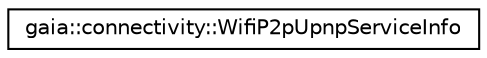 digraph G
{
  edge [fontname="Helvetica",fontsize="10",labelfontname="Helvetica",labelfontsize="10"];
  node [fontname="Helvetica",fontsize="10",shape=record];
  rankdir=LR;
  Node1 [label="gaia::connectivity::WifiP2pUpnpServiceInfo",height=0.2,width=0.4,color="black", fillcolor="white", style="filled",URL="$de/d74/classgaia_1_1connectivity_1_1_wifi_p2p_upnp_service_info.html"];
}
